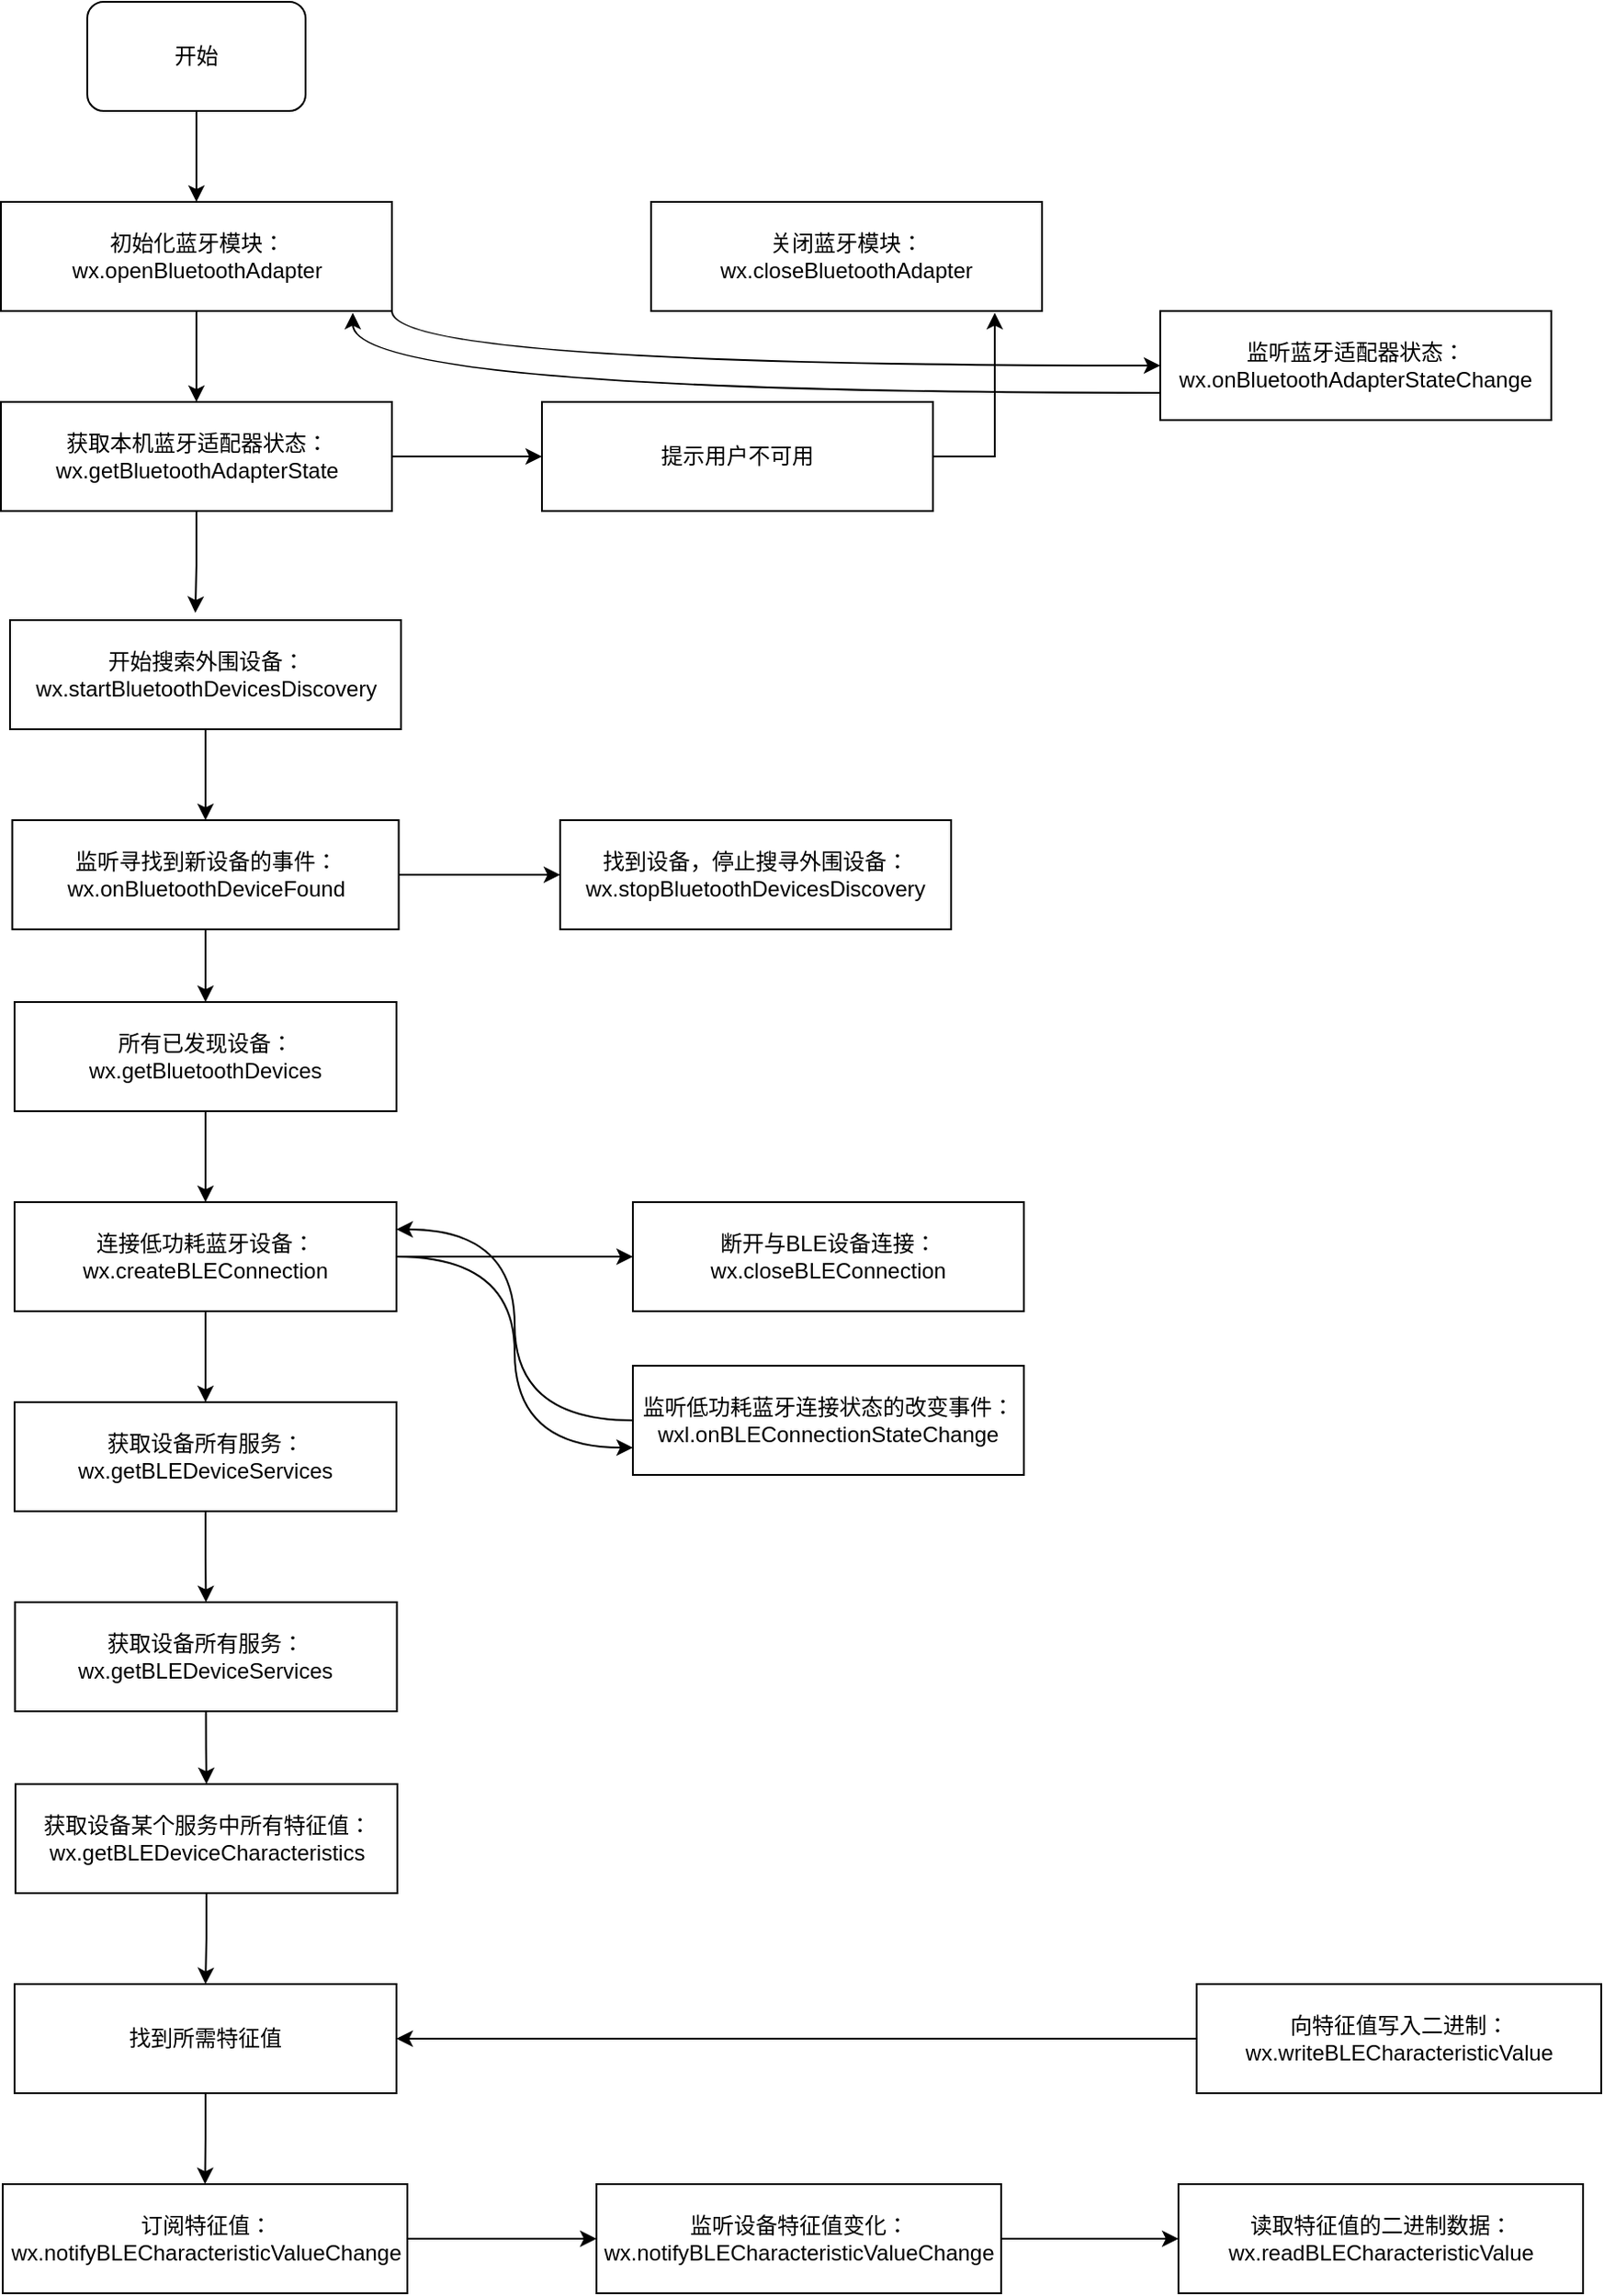 <mxfile version="14.1.8" type="device"><diagram id="fL875nx_tZ_BCkoXfg0t" name="第 1 页"><mxGraphModel dx="2062" dy="1182" grid="1" gridSize="10" guides="1" tooltips="1" connect="1" arrows="1" fold="1" page="1" pageScale="1" pageWidth="827" pageHeight="1169" math="0" shadow="0"><root><mxCell id="0"/><mxCell id="1" parent="0"/><mxCell id="YMFmQqWZz8p_gb9bjJz9-23" style="edgeStyle=orthogonalEdgeStyle;rounded=0;orthogonalLoop=1;jettySize=auto;html=1;exitX=0.5;exitY=1;exitDx=0;exitDy=0;entryX=0.5;entryY=0;entryDx=0;entryDy=0;" edge="1" parent="1" source="YMFmQqWZz8p_gb9bjJz9-1" target="YMFmQqWZz8p_gb9bjJz9-2"><mxGeometry relative="1" as="geometry"/></mxCell><mxCell id="YMFmQqWZz8p_gb9bjJz9-1" value="开始" style="rounded=1;whiteSpace=wrap;html=1;" vertex="1" parent="1"><mxGeometry x="260" y="100" width="120" height="60" as="geometry"/></mxCell><mxCell id="YMFmQqWZz8p_gb9bjJz9-24" style="edgeStyle=orthogonalEdgeStyle;rounded=0;orthogonalLoop=1;jettySize=auto;html=1;exitX=0.5;exitY=1;exitDx=0;exitDy=0;entryX=0.5;entryY=0;entryDx=0;entryDy=0;" edge="1" parent="1" source="YMFmQqWZz8p_gb9bjJz9-2" target="YMFmQqWZz8p_gb9bjJz9-4"><mxGeometry relative="1" as="geometry"/></mxCell><mxCell id="YMFmQqWZz8p_gb9bjJz9-49" style="edgeStyle=orthogonalEdgeStyle;curved=1;rounded=0;orthogonalLoop=1;jettySize=auto;html=1;exitX=1;exitY=1;exitDx=0;exitDy=0;entryX=0;entryY=0.5;entryDx=0;entryDy=0;" edge="1" parent="1" source="YMFmQqWZz8p_gb9bjJz9-2" target="YMFmQqWZz8p_gb9bjJz9-19"><mxGeometry relative="1" as="geometry"/></mxCell><mxCell id="YMFmQqWZz8p_gb9bjJz9-2" value="初始化蓝牙模块：wx.openBluetoothAdapter" style="rounded=0;whiteSpace=wrap;html=1;" vertex="1" parent="1"><mxGeometry x="212.5" y="210" width="215" height="60" as="geometry"/></mxCell><mxCell id="YMFmQqWZz8p_gb9bjJz9-25" style="edgeStyle=orthogonalEdgeStyle;rounded=0;orthogonalLoop=1;jettySize=auto;html=1;exitX=0.5;exitY=1;exitDx=0;exitDy=0;entryX=0.474;entryY=-0.067;entryDx=0;entryDy=0;entryPerimeter=0;" edge="1" parent="1" source="YMFmQqWZz8p_gb9bjJz9-4" target="YMFmQqWZz8p_gb9bjJz9-5"><mxGeometry relative="1" as="geometry"/></mxCell><mxCell id="YMFmQqWZz8p_gb9bjJz9-43" style="edgeStyle=orthogonalEdgeStyle;curved=1;rounded=0;orthogonalLoop=1;jettySize=auto;html=1;exitX=1;exitY=0.5;exitDx=0;exitDy=0;" edge="1" parent="1" source="YMFmQqWZz8p_gb9bjJz9-4" target="YMFmQqWZz8p_gb9bjJz9-18"><mxGeometry relative="1" as="geometry"/></mxCell><mxCell id="YMFmQqWZz8p_gb9bjJz9-4" value="获取本机蓝牙适配器状态：wx.getBluetoothAdapterState" style="rounded=0;whiteSpace=wrap;html=1;" vertex="1" parent="1"><mxGeometry x="212.5" y="320" width="215" height="60" as="geometry"/></mxCell><mxCell id="YMFmQqWZz8p_gb9bjJz9-26" style="edgeStyle=orthogonalEdgeStyle;rounded=0;orthogonalLoop=1;jettySize=auto;html=1;exitX=0.5;exitY=1;exitDx=0;exitDy=0;entryX=0.5;entryY=0;entryDx=0;entryDy=0;" edge="1" parent="1" source="YMFmQqWZz8p_gb9bjJz9-5" target="YMFmQqWZz8p_gb9bjJz9-6"><mxGeometry relative="1" as="geometry"/></mxCell><mxCell id="YMFmQqWZz8p_gb9bjJz9-5" value="开始搜索外围设备：wx.startBluetoothDevicesDiscovery" style="rounded=0;whiteSpace=wrap;html=1;" vertex="1" parent="1"><mxGeometry x="217.5" y="440" width="215" height="60" as="geometry"/></mxCell><mxCell id="YMFmQqWZz8p_gb9bjJz9-27" style="edgeStyle=orthogonalEdgeStyle;rounded=0;orthogonalLoop=1;jettySize=auto;html=1;exitX=0.5;exitY=1;exitDx=0;exitDy=0;" edge="1" parent="1" source="YMFmQqWZz8p_gb9bjJz9-6" target="YMFmQqWZz8p_gb9bjJz9-7"><mxGeometry relative="1" as="geometry"/></mxCell><mxCell id="YMFmQqWZz8p_gb9bjJz9-42" style="edgeStyle=orthogonalEdgeStyle;curved=1;rounded=0;orthogonalLoop=1;jettySize=auto;html=1;exitX=1;exitY=0.5;exitDx=0;exitDy=0;" edge="1" parent="1" source="YMFmQqWZz8p_gb9bjJz9-6" target="YMFmQqWZz8p_gb9bjJz9-20"><mxGeometry relative="1" as="geometry"/></mxCell><mxCell id="YMFmQqWZz8p_gb9bjJz9-6" value="监听寻找到新设备的事件：wx.onBluetoothDeviceFound" style="rounded=0;whiteSpace=wrap;html=1;" vertex="1" parent="1"><mxGeometry x="218.75" y="550" width="212.5" height="60" as="geometry"/></mxCell><mxCell id="YMFmQqWZz8p_gb9bjJz9-30" style="edgeStyle=orthogonalEdgeStyle;rounded=0;orthogonalLoop=1;jettySize=auto;html=1;exitX=0.5;exitY=1;exitDx=0;exitDy=0;" edge="1" parent="1" source="YMFmQqWZz8p_gb9bjJz9-7" target="YMFmQqWZz8p_gb9bjJz9-8"><mxGeometry relative="1" as="geometry"/></mxCell><mxCell id="YMFmQqWZz8p_gb9bjJz9-7" value="所有已发现设备：wx.getBluetoothDevices" style="rounded=0;whiteSpace=wrap;html=1;" vertex="1" parent="1"><mxGeometry x="220" y="650" width="210" height="60" as="geometry"/></mxCell><mxCell id="YMFmQqWZz8p_gb9bjJz9-31" style="edgeStyle=orthogonalEdgeStyle;rounded=0;orthogonalLoop=1;jettySize=auto;html=1;exitX=0.5;exitY=1;exitDx=0;exitDy=0;entryX=0.5;entryY=0;entryDx=0;entryDy=0;" edge="1" parent="1" source="YMFmQqWZz8p_gb9bjJz9-8" target="YMFmQqWZz8p_gb9bjJz9-9"><mxGeometry relative="1" as="geometry"/></mxCell><mxCell id="YMFmQqWZz8p_gb9bjJz9-39" style="edgeStyle=orthogonalEdgeStyle;curved=1;rounded=0;orthogonalLoop=1;jettySize=auto;html=1;exitX=1;exitY=0.5;exitDx=0;exitDy=0;entryX=0;entryY=0.75;entryDx=0;entryDy=0;" edge="1" parent="1" source="YMFmQqWZz8p_gb9bjJz9-8" target="YMFmQqWZz8p_gb9bjJz9-22"><mxGeometry relative="1" as="geometry"/></mxCell><mxCell id="YMFmQqWZz8p_gb9bjJz9-40" style="edgeStyle=orthogonalEdgeStyle;curved=1;rounded=0;orthogonalLoop=1;jettySize=auto;html=1;exitX=1;exitY=0.5;exitDx=0;exitDy=0;entryX=0;entryY=0.5;entryDx=0;entryDy=0;" edge="1" parent="1" source="YMFmQqWZz8p_gb9bjJz9-8" target="YMFmQqWZz8p_gb9bjJz9-21"><mxGeometry relative="1" as="geometry"/></mxCell><mxCell id="YMFmQqWZz8p_gb9bjJz9-8" value="连接低功耗蓝牙设备：wx.createBLEConnection" style="rounded=0;whiteSpace=wrap;html=1;" vertex="1" parent="1"><mxGeometry x="220" y="760" width="210" height="60" as="geometry"/></mxCell><mxCell id="YMFmQqWZz8p_gb9bjJz9-32" style="edgeStyle=orthogonalEdgeStyle;rounded=0;orthogonalLoop=1;jettySize=auto;html=1;exitX=0.5;exitY=1;exitDx=0;exitDy=0;entryX=0.5;entryY=0;entryDx=0;entryDy=0;" edge="1" parent="1" source="YMFmQqWZz8p_gb9bjJz9-9" target="YMFmQqWZz8p_gb9bjJz9-10"><mxGeometry relative="1" as="geometry"/></mxCell><mxCell id="YMFmQqWZz8p_gb9bjJz9-9" value="获取设备所有服务：wx.getBLEDeviceServices" style="rounded=0;whiteSpace=wrap;html=1;" vertex="1" parent="1"><mxGeometry x="220" y="870" width="210" height="60" as="geometry"/></mxCell><mxCell id="YMFmQqWZz8p_gb9bjJz9-33" style="edgeStyle=orthogonalEdgeStyle;rounded=0;orthogonalLoop=1;jettySize=auto;html=1;exitX=0.5;exitY=1;exitDx=0;exitDy=0;entryX=0.5;entryY=0;entryDx=0;entryDy=0;" edge="1" parent="1" source="YMFmQqWZz8p_gb9bjJz9-10" target="YMFmQqWZz8p_gb9bjJz9-11"><mxGeometry relative="1" as="geometry"/></mxCell><mxCell id="YMFmQqWZz8p_gb9bjJz9-10" value="获取设备所有服务：wx.getBLEDeviceServices" style="rounded=0;whiteSpace=wrap;html=1;" vertex="1" parent="1"><mxGeometry x="220.25" y="980" width="210" height="60" as="geometry"/></mxCell><mxCell id="YMFmQqWZz8p_gb9bjJz9-34" style="edgeStyle=orthogonalEdgeStyle;rounded=0;orthogonalLoop=1;jettySize=auto;html=1;exitX=0.5;exitY=1;exitDx=0;exitDy=0;" edge="1" parent="1" source="YMFmQqWZz8p_gb9bjJz9-11" target="YMFmQqWZz8p_gb9bjJz9-12"><mxGeometry relative="1" as="geometry"/></mxCell><mxCell id="YMFmQqWZz8p_gb9bjJz9-11" value="获取设备某个服务中所有特征值：wx.getBLEDeviceCharacteristics" style="rounded=0;whiteSpace=wrap;html=1;" vertex="1" parent="1"><mxGeometry x="220.5" y="1080" width="210" height="60" as="geometry"/></mxCell><mxCell id="YMFmQqWZz8p_gb9bjJz9-35" style="edgeStyle=orthogonalEdgeStyle;rounded=0;orthogonalLoop=1;jettySize=auto;html=1;exitX=0.5;exitY=1;exitDx=0;exitDy=0;entryX=0.5;entryY=0;entryDx=0;entryDy=0;" edge="1" parent="1" source="YMFmQqWZz8p_gb9bjJz9-12" target="YMFmQqWZz8p_gb9bjJz9-13"><mxGeometry relative="1" as="geometry"/></mxCell><mxCell id="YMFmQqWZz8p_gb9bjJz9-12" value="找到所需特征值" style="rounded=0;whiteSpace=wrap;html=1;" vertex="1" parent="1"><mxGeometry x="220" y="1190" width="210" height="60" as="geometry"/></mxCell><mxCell id="YMFmQqWZz8p_gb9bjJz9-36" style="edgeStyle=orthogonalEdgeStyle;rounded=0;orthogonalLoop=1;jettySize=auto;html=1;exitX=1;exitY=0.5;exitDx=0;exitDy=0;entryX=0;entryY=0.5;entryDx=0;entryDy=0;" edge="1" parent="1" source="YMFmQqWZz8p_gb9bjJz9-13" target="YMFmQqWZz8p_gb9bjJz9-14"><mxGeometry relative="1" as="geometry"/></mxCell><mxCell id="YMFmQqWZz8p_gb9bjJz9-13" value="订阅特征值：wx.notifyBLECharacteristicValueChange" style="rounded=0;whiteSpace=wrap;html=1;" vertex="1" parent="1"><mxGeometry x="213.5" y="1300" width="222.5" height="60" as="geometry"/></mxCell><mxCell id="YMFmQqWZz8p_gb9bjJz9-37" style="edgeStyle=orthogonalEdgeStyle;rounded=0;orthogonalLoop=1;jettySize=auto;html=1;exitX=1;exitY=0.5;exitDx=0;exitDy=0;entryX=0;entryY=0.5;entryDx=0;entryDy=0;" edge="1" parent="1" source="YMFmQqWZz8p_gb9bjJz9-14" target="YMFmQqWZz8p_gb9bjJz9-15"><mxGeometry relative="1" as="geometry"/></mxCell><mxCell id="YMFmQqWZz8p_gb9bjJz9-14" value="监听设备特征值变化：wx.notifyBLECharacteristicValueChange" style="rounded=0;whiteSpace=wrap;html=1;" vertex="1" parent="1"><mxGeometry x="540" y="1300" width="222.5" height="60" as="geometry"/></mxCell><mxCell id="YMFmQqWZz8p_gb9bjJz9-15" value="读取特征值的二进制数据：wx.readBLECharacteristicValue" style="rounded=0;whiteSpace=wrap;html=1;" vertex="1" parent="1"><mxGeometry x="860" y="1300" width="222.5" height="60" as="geometry"/></mxCell><mxCell id="YMFmQqWZz8p_gb9bjJz9-38" style="edgeStyle=orthogonalEdgeStyle;rounded=0;orthogonalLoop=1;jettySize=auto;html=1;exitX=0;exitY=0.5;exitDx=0;exitDy=0;" edge="1" parent="1" source="YMFmQqWZz8p_gb9bjJz9-16" target="YMFmQqWZz8p_gb9bjJz9-12"><mxGeometry relative="1" as="geometry"/></mxCell><mxCell id="YMFmQqWZz8p_gb9bjJz9-16" value="向特征值写入二进制：wx.writeBLECharacteristicValue" style="rounded=0;whiteSpace=wrap;html=1;" vertex="1" parent="1"><mxGeometry x="870" y="1190" width="222.5" height="60" as="geometry"/></mxCell><mxCell id="YMFmQqWZz8p_gb9bjJz9-17" value="关闭蓝牙模块：wx.closeBluetoothAdapter" style="rounded=0;whiteSpace=wrap;html=1;" vertex="1" parent="1"><mxGeometry x="570" y="210" width="215" height="60" as="geometry"/></mxCell><mxCell id="YMFmQqWZz8p_gb9bjJz9-46" style="edgeStyle=orthogonalEdgeStyle;rounded=0;orthogonalLoop=1;jettySize=auto;html=1;exitX=1;exitY=0.5;exitDx=0;exitDy=0;entryX=0.879;entryY=1.017;entryDx=0;entryDy=0;entryPerimeter=0;" edge="1" parent="1" source="YMFmQqWZz8p_gb9bjJz9-18" target="YMFmQqWZz8p_gb9bjJz9-17"><mxGeometry relative="1" as="geometry"/></mxCell><mxCell id="YMFmQqWZz8p_gb9bjJz9-18" value="提示用户不可用" style="rounded=0;whiteSpace=wrap;html=1;" vertex="1" parent="1"><mxGeometry x="510" y="320" width="215" height="60" as="geometry"/></mxCell><mxCell id="YMFmQqWZz8p_gb9bjJz9-47" style="edgeStyle=orthogonalEdgeStyle;curved=1;rounded=0;orthogonalLoop=1;jettySize=auto;html=1;exitX=0;exitY=0.75;exitDx=0;exitDy=0;entryX=0.9;entryY=1.017;entryDx=0;entryDy=0;entryPerimeter=0;" edge="1" parent="1" source="YMFmQqWZz8p_gb9bjJz9-19" target="YMFmQqWZz8p_gb9bjJz9-2"><mxGeometry relative="1" as="geometry"/></mxCell><mxCell id="YMFmQqWZz8p_gb9bjJz9-19" value="监听蓝牙适配器状态：wx.onBluetoothAdapterStateChange" style="rounded=0;whiteSpace=wrap;html=1;" vertex="1" parent="1"><mxGeometry x="850" y="270" width="215" height="60" as="geometry"/></mxCell><mxCell id="YMFmQqWZz8p_gb9bjJz9-20" value="找到设备，停止搜寻外围设备：wx.stopBluetoothDevicesDiscovery" style="rounded=0;whiteSpace=wrap;html=1;" vertex="1" parent="1"><mxGeometry x="520" y="550" width="215" height="60" as="geometry"/></mxCell><mxCell id="YMFmQqWZz8p_gb9bjJz9-21" value="断开与BLE设备连接：wx.closeBLEConnection" style="rounded=0;whiteSpace=wrap;html=1;" vertex="1" parent="1"><mxGeometry x="560" y="760" width="215" height="60" as="geometry"/></mxCell><mxCell id="YMFmQqWZz8p_gb9bjJz9-41" style="edgeStyle=orthogonalEdgeStyle;curved=1;rounded=0;orthogonalLoop=1;jettySize=auto;html=1;exitX=0;exitY=0.5;exitDx=0;exitDy=0;entryX=1;entryY=0.25;entryDx=0;entryDy=0;" edge="1" parent="1" source="YMFmQqWZz8p_gb9bjJz9-22" target="YMFmQqWZz8p_gb9bjJz9-8"><mxGeometry relative="1" as="geometry"/></mxCell><mxCell id="YMFmQqWZz8p_gb9bjJz9-22" value="监听低功耗蓝牙连接状态的改变事件：wxl.onBLEConnectionStateChange" style="rounded=0;whiteSpace=wrap;html=1;" vertex="1" parent="1"><mxGeometry x="560" y="850" width="215" height="60" as="geometry"/></mxCell></root></mxGraphModel></diagram></mxfile>